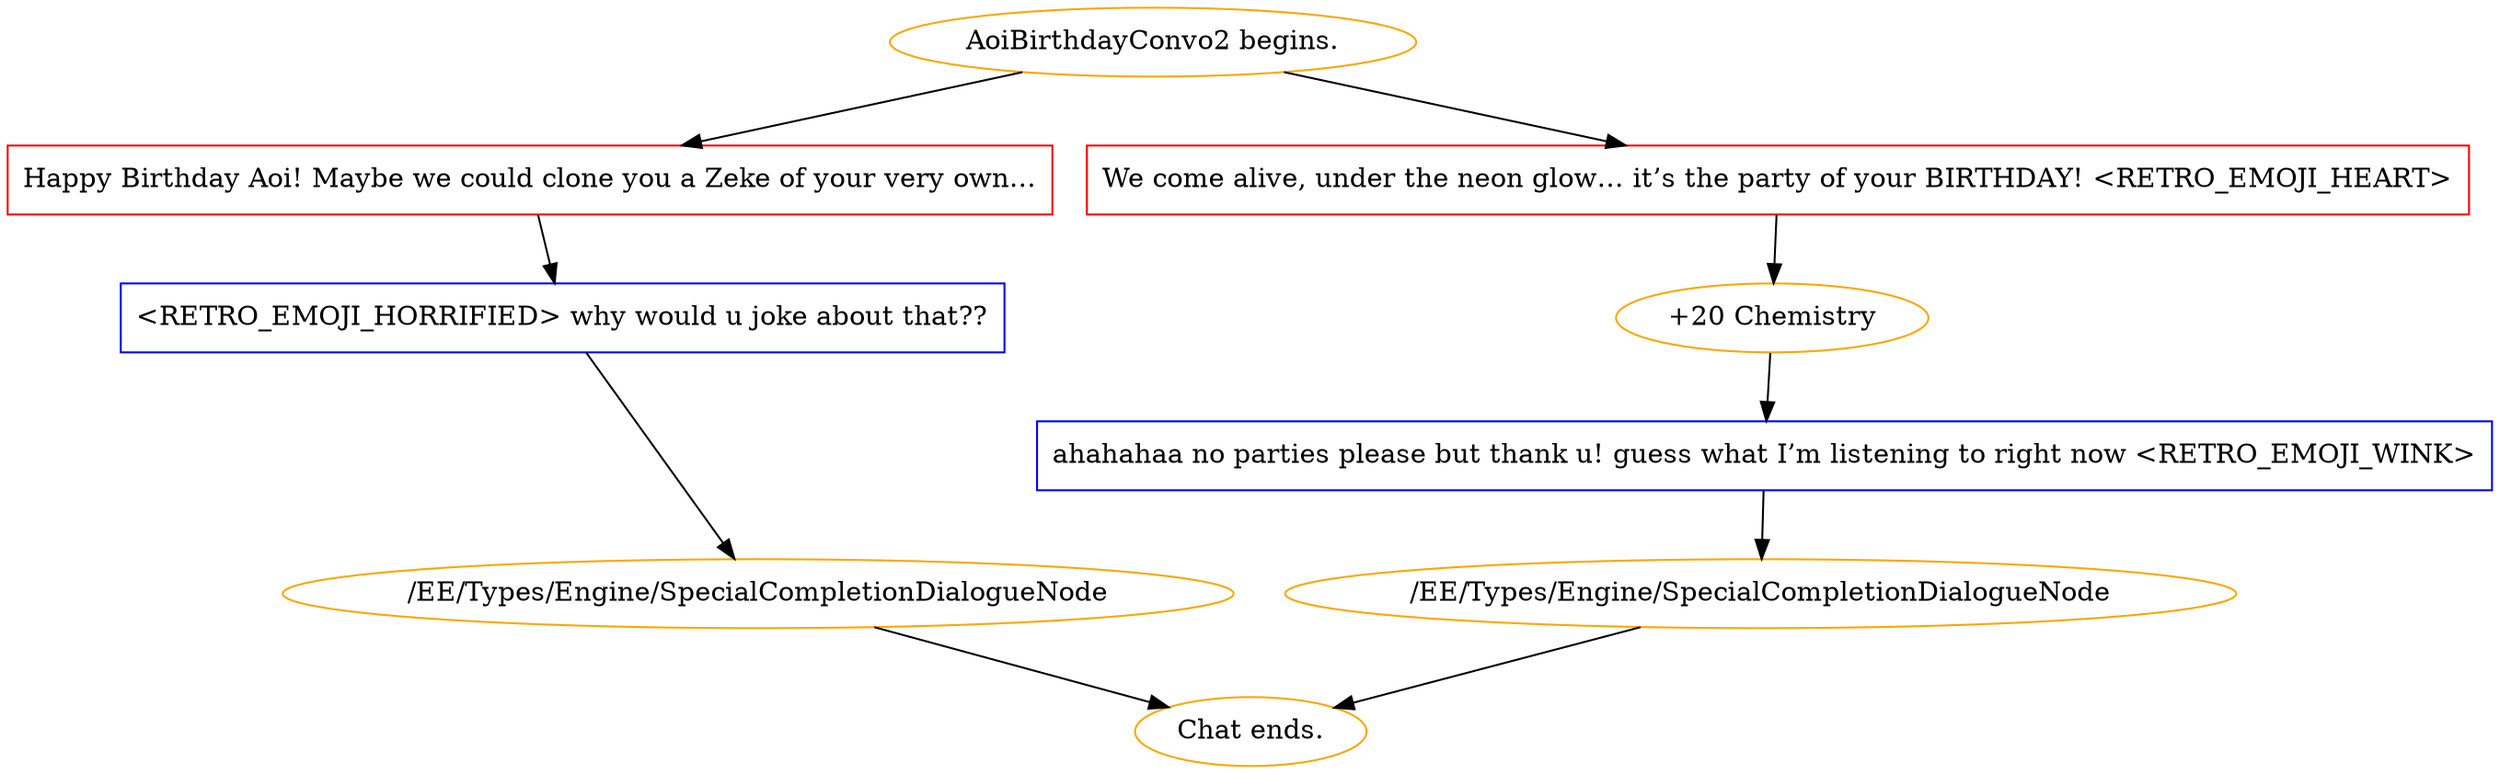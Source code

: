 digraph {
	"AoiBirthdayConvo2 begins." [color=orange];
		"AoiBirthdayConvo2 begins." -> 3800;
		"AoiBirthdayConvo2 begins." -> 3799;
	3800 [label="Happy Birthday Aoi! Maybe we could clone you a Zeke of your very own…",shape=box,color=red];
		3800 -> 3804;
	3799 [label="We come alive, under the neon glow… it’s the party of your BIRTHDAY! <RETRO_EMOJI_HEART>",shape=box,color=red];
		3799 -> 3801;
	3804 [label="<RETRO_EMOJI_HORRIFIED> why would u joke about that??",shape=box,color=blue];
		3804 -> 3830;
	3801 [label="+20 Chemistry",color=orange];
		3801 -> 3802;
	3830 [label="/EE/Types/Engine/SpecialCompletionDialogueNode",color=orange];
		3830 -> "Chat ends.";
	3802 [label="ahahahaa no parties please but thank u! guess what I’m listening to right now <RETRO_EMOJI_WINK>",shape=box,color=blue];
		3802 -> 3831;
	"Chat ends." [color=orange];
	3831 [label="/EE/Types/Engine/SpecialCompletionDialogueNode",color=orange];
		3831 -> "Chat ends.";
}